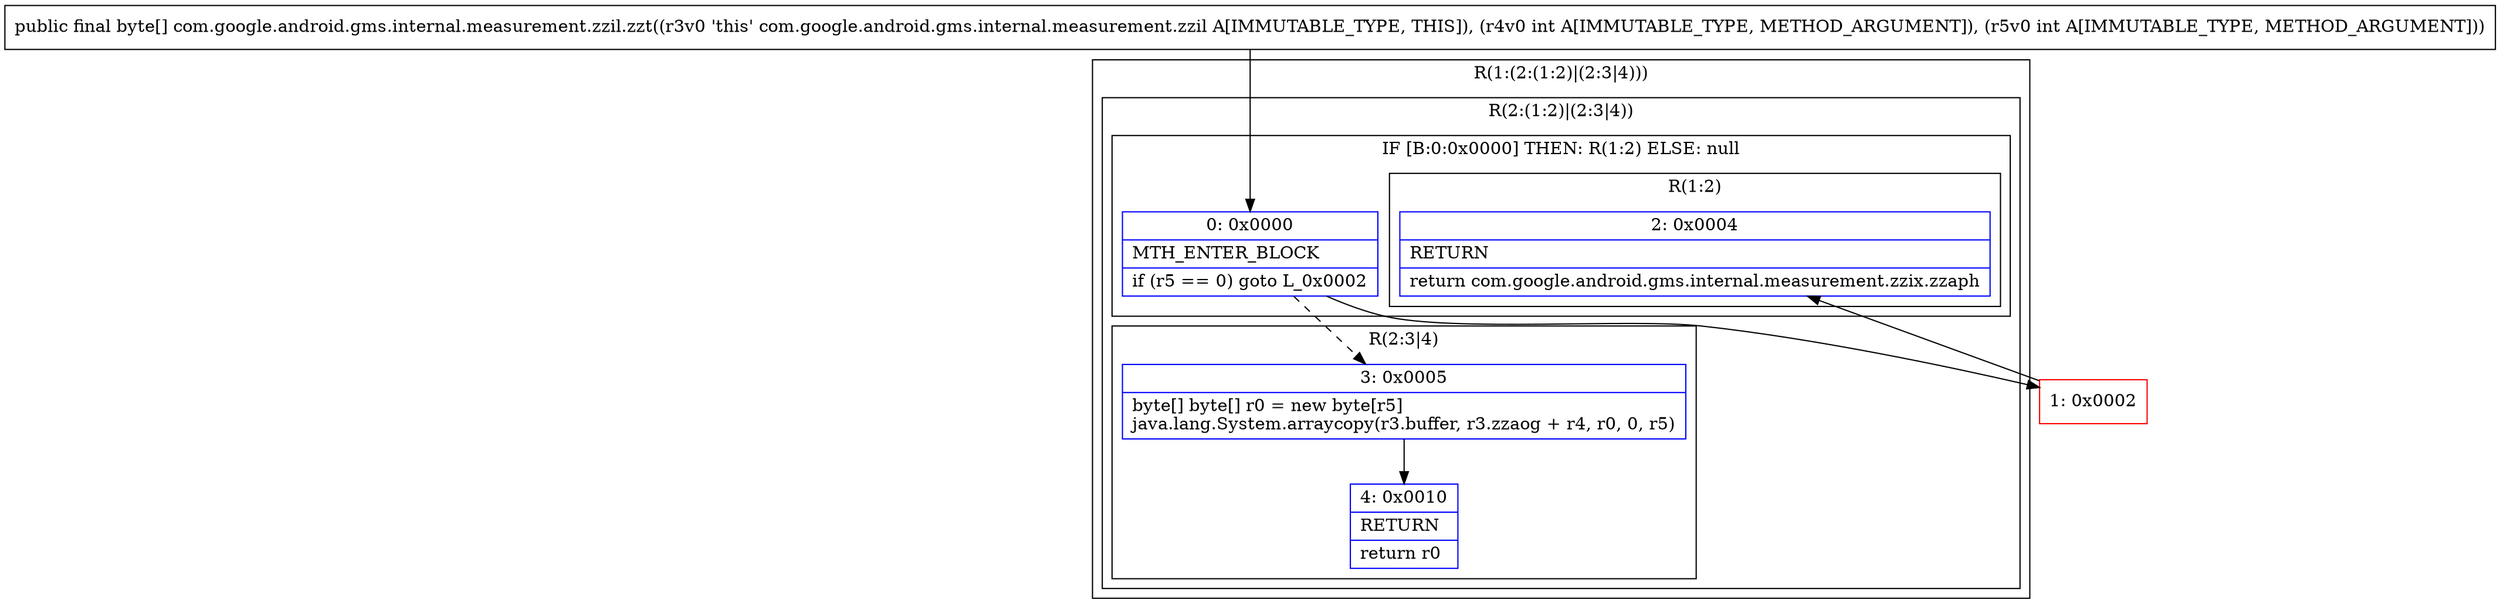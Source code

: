 digraph "CFG forcom.google.android.gms.internal.measurement.zzil.zzt(II)[B" {
subgraph cluster_Region_833403036 {
label = "R(1:(2:(1:2)|(2:3|4)))";
node [shape=record,color=blue];
subgraph cluster_Region_486576342 {
label = "R(2:(1:2)|(2:3|4))";
node [shape=record,color=blue];
subgraph cluster_IfRegion_1420683647 {
label = "IF [B:0:0x0000] THEN: R(1:2) ELSE: null";
node [shape=record,color=blue];
Node_0 [shape=record,label="{0\:\ 0x0000|MTH_ENTER_BLOCK\l|if (r5 == 0) goto L_0x0002\l}"];
subgraph cluster_Region_1571954230 {
label = "R(1:2)";
node [shape=record,color=blue];
Node_2 [shape=record,label="{2\:\ 0x0004|RETURN\l|return com.google.android.gms.internal.measurement.zzix.zzaph\l}"];
}
}
subgraph cluster_Region_584523680 {
label = "R(2:3|4)";
node [shape=record,color=blue];
Node_3 [shape=record,label="{3\:\ 0x0005|byte[] byte[] r0 = new byte[r5]\ljava.lang.System.arraycopy(r3.buffer, r3.zzaog + r4, r0, 0, r5)\l}"];
Node_4 [shape=record,label="{4\:\ 0x0010|RETURN\l|return r0\l}"];
}
}
}
Node_1 [shape=record,color=red,label="{1\:\ 0x0002}"];
MethodNode[shape=record,label="{public final byte[] com.google.android.gms.internal.measurement.zzil.zzt((r3v0 'this' com.google.android.gms.internal.measurement.zzil A[IMMUTABLE_TYPE, THIS]), (r4v0 int A[IMMUTABLE_TYPE, METHOD_ARGUMENT]), (r5v0 int A[IMMUTABLE_TYPE, METHOD_ARGUMENT])) }"];
MethodNode -> Node_0;
Node_0 -> Node_1;
Node_0 -> Node_3[style=dashed];
Node_3 -> Node_4;
Node_1 -> Node_2;
}

